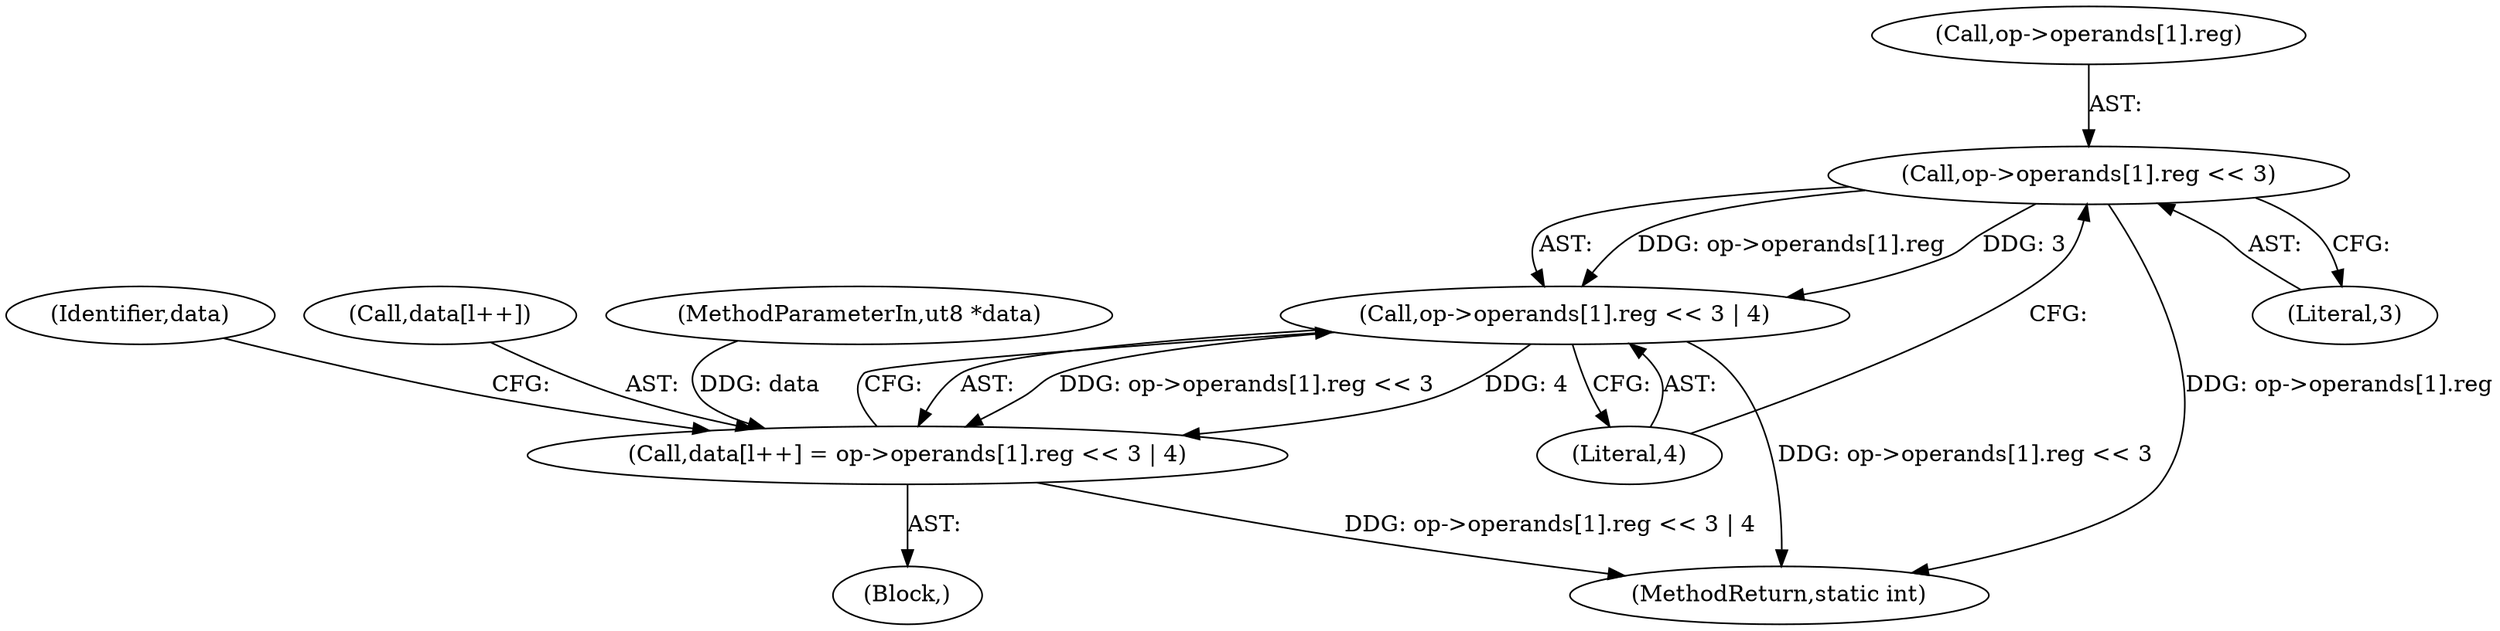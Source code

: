 digraph "0_radare2_f17bfd9f1da05f30f23a4dd05e9d2363e1406948@API" {
"1001601" [label="(Call,op->operands[1].reg << 3)"];
"1001600" [label="(Call,op->operands[1].reg << 3 | 4)"];
"1001595" [label="(Call,data[l++] = op->operands[1].reg << 3 | 4)"];
"1001602" [label="(Call,op->operands[1].reg)"];
"1001610" [label="(Literal,4)"];
"1001596" [label="(Call,data[l++])"];
"1001594" [label="(Block,)"];
"1000104" [label="(MethodParameterIn,ut8 *data)"];
"1003216" [label="(MethodReturn,static int)"];
"1001601" [label="(Call,op->operands[1].reg << 3)"];
"1001609" [label="(Literal,3)"];
"1001600" [label="(Call,op->operands[1].reg << 3 | 4)"];
"1001595" [label="(Call,data[l++] = op->operands[1].reg << 3 | 4)"];
"1001613" [label="(Identifier,data)"];
"1001601" -> "1001600"  [label="AST: "];
"1001601" -> "1001609"  [label="CFG: "];
"1001602" -> "1001601"  [label="AST: "];
"1001609" -> "1001601"  [label="AST: "];
"1001610" -> "1001601"  [label="CFG: "];
"1001601" -> "1003216"  [label="DDG: op->operands[1].reg"];
"1001601" -> "1001600"  [label="DDG: op->operands[1].reg"];
"1001601" -> "1001600"  [label="DDG: 3"];
"1001600" -> "1001595"  [label="AST: "];
"1001600" -> "1001610"  [label="CFG: "];
"1001610" -> "1001600"  [label="AST: "];
"1001595" -> "1001600"  [label="CFG: "];
"1001600" -> "1003216"  [label="DDG: op->operands[1].reg << 3"];
"1001600" -> "1001595"  [label="DDG: op->operands[1].reg << 3"];
"1001600" -> "1001595"  [label="DDG: 4"];
"1001595" -> "1001594"  [label="AST: "];
"1001596" -> "1001595"  [label="AST: "];
"1001613" -> "1001595"  [label="CFG: "];
"1001595" -> "1003216"  [label="DDG: op->operands[1].reg << 3 | 4"];
"1000104" -> "1001595"  [label="DDG: data"];
}
